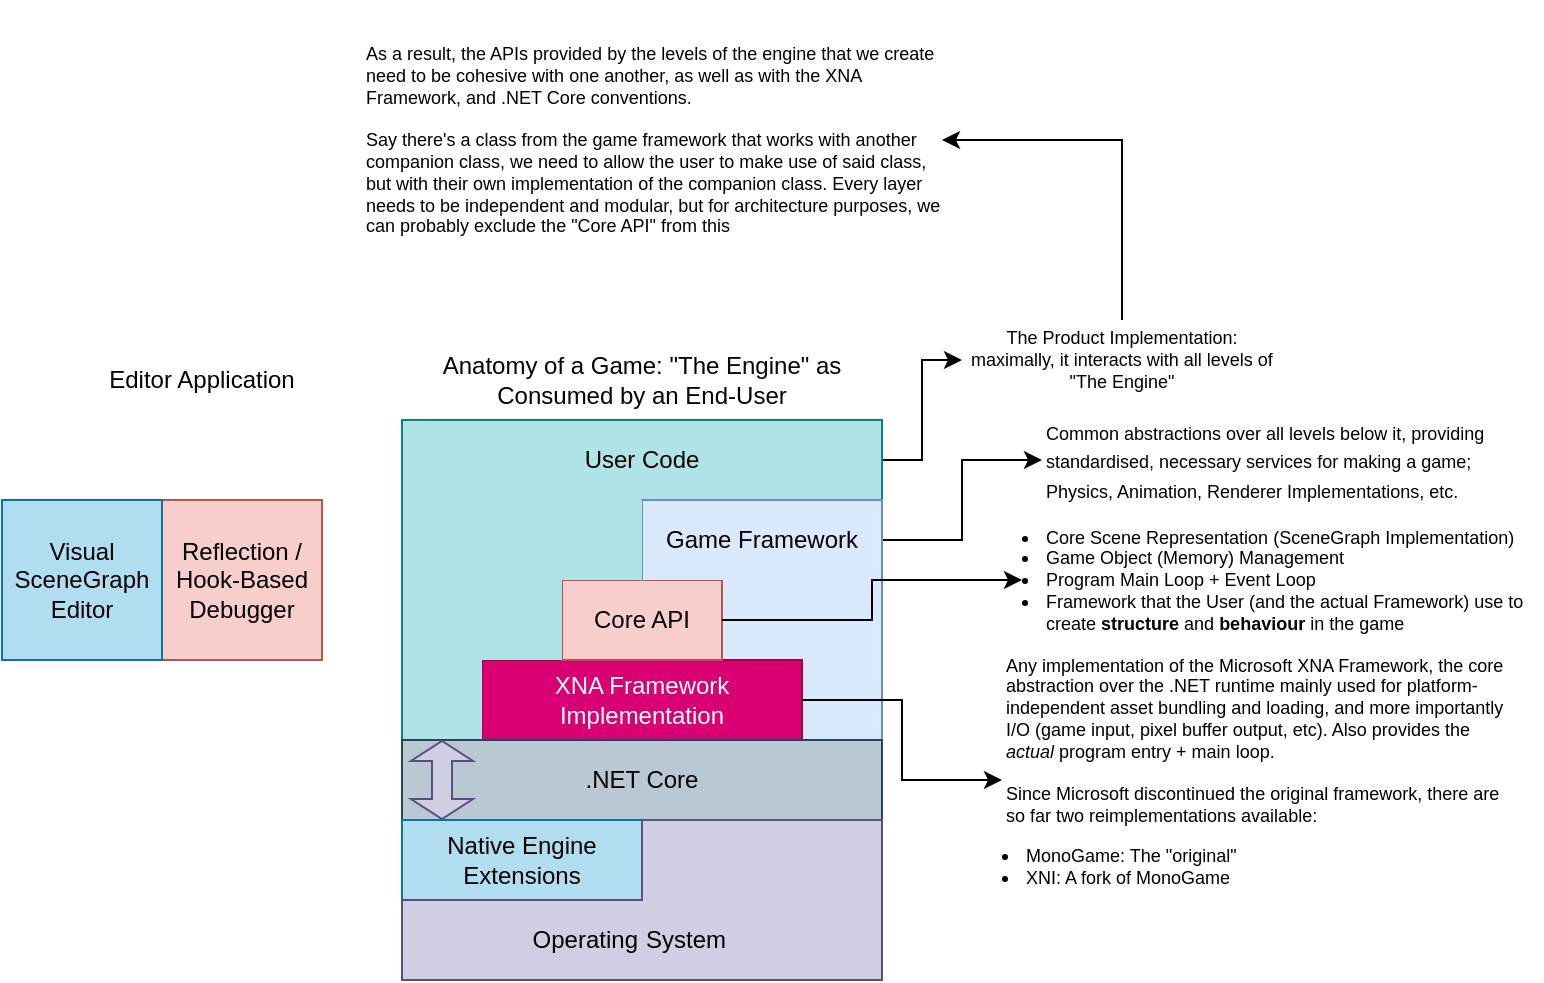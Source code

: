 <mxfile version="25.0.3">
  <diagram name="Page-1" id="nM8cbRk3KZLJgysnEEbO">
    <mxGraphModel dx="789" dy="1595" grid="1" gridSize="10" guides="1" tooltips="1" connect="1" arrows="1" fold="1" page="1" pageScale="1" pageWidth="850" pageHeight="1100" math="0" shadow="0">
      <root>
        <mxCell id="0" />
        <mxCell id="1" parent="0" />
        <mxCell id="u9vShqVt5peOWBlMv1Y0-36" value="" style="shape=partialRectangle;whiteSpace=wrap;html=1;right=1;top=0;bottom=0;fillColor=#dae8fc;routingCenterX=-0.5;left=0;strokeColor=#6c8ebf;" vertex="1" parent="1">
          <mxGeometry x="640" y="320" width="40" height="40" as="geometry" />
        </mxCell>
        <mxCell id="u9vShqVt5peOWBlMv1Y0-15" value="" style="shape=partialRectangle;whiteSpace=wrap;html=1;right=1;top=0;bottom=0;fillColor=#dae8fc;routingCenterX=-0.5;left=0;strokeColor=#6c8ebf;" vertex="1" parent="1">
          <mxGeometry x="600" y="280" width="80" height="40" as="geometry" />
        </mxCell>
        <mxCell id="u9vShqVt5peOWBlMv1Y0-3" value="Editor Application" style="text;html=1;align=center;verticalAlign=middle;whiteSpace=wrap;rounded=0;" vertex="1" parent="1">
          <mxGeometry x="240" y="160" width="200" height="40" as="geometry" />
        </mxCell>
        <mxCell id="u9vShqVt5peOWBlMv1Y0-4" value="XNA Framework Implementation" style="rounded=0;whiteSpace=wrap;html=1;fillColor=#d80073;fontColor=#ffffff;strokeColor=#A50040;" vertex="1" parent="1">
          <mxGeometry x="480" y="320" width="160" height="40" as="geometry" />
        </mxCell>
        <mxCell id="u9vShqVt5peOWBlMv1Y0-5" value="Core API" style="rounded=0;whiteSpace=wrap;html=1;fillColor=#f8cecc;strokeColor=#b85450;" vertex="1" parent="1">
          <mxGeometry x="520" y="280" width="80" height="40" as="geometry" />
        </mxCell>
        <mxCell id="u9vShqVt5peOWBlMv1Y0-43" style="edgeStyle=orthogonalEdgeStyle;rounded=0;orthogonalLoop=1;jettySize=auto;html=1;exitX=1;exitY=0.5;exitDx=0;exitDy=0;entryX=0;entryY=0.5;entryDx=0;entryDy=0;" edge="1" parent="1" source="u9vShqVt5peOWBlMv1Y0-9" target="u9vShqVt5peOWBlMv1Y0-32">
          <mxGeometry relative="1" as="geometry" />
        </mxCell>
        <mxCell id="u9vShqVt5peOWBlMv1Y0-9" value="User Code" style="shape=partialRectangle;whiteSpace=wrap;html=1;top=1;left=1;fillColor=#b0e3e6;bottom=0;strokeColor=#0e8088;" vertex="1" parent="1">
          <mxGeometry x="440" y="200" width="240" height="40" as="geometry" />
        </mxCell>
        <mxCell id="u9vShqVt5peOWBlMv1Y0-12" value="" style="shape=partialRectangle;whiteSpace=wrap;html=1;right=0;top=0;bottom=0;fillColor=#b0e3e6;routingCenterX=-0.5;strokeColor=#0e8088;" vertex="1" parent="1">
          <mxGeometry x="440" y="240" width="80" height="80" as="geometry" />
        </mxCell>
        <mxCell id="u9vShqVt5peOWBlMv1Y0-44" style="edgeStyle=orthogonalEdgeStyle;rounded=0;orthogonalLoop=1;jettySize=auto;html=1;exitX=1;exitY=0.5;exitDx=0;exitDy=0;entryX=0;entryY=0.5;entryDx=0;entryDy=0;" edge="1" parent="1" source="u9vShqVt5peOWBlMv1Y0-14" target="u9vShqVt5peOWBlMv1Y0-34">
          <mxGeometry relative="1" as="geometry" />
        </mxCell>
        <mxCell id="u9vShqVt5peOWBlMv1Y0-14" value="Game Framework" style="shape=partialRectangle;whiteSpace=wrap;html=1;bottom=0;top=1;fillColor=#dae8fc;strokeColor=#6c8ebf;" vertex="1" parent="1">
          <mxGeometry x="560" y="240" width="120" height="40" as="geometry" />
        </mxCell>
        <mxCell id="u9vShqVt5peOWBlMv1Y0-16" value="" style="shape=partialRectangle;whiteSpace=wrap;html=1;right=0;top=0;bottom=0;fillColor=#b0e3e6;routingCenterX=-0.5;left=0;strokeColor=#0e8088;" vertex="1" parent="1">
          <mxGeometry x="520" y="240" width="40" height="40" as="geometry" />
        </mxCell>
        <mxCell id="u9vShqVt5peOWBlMv1Y0-17" value="Anatomy of a Game: &quot;The Engine&quot; as Consumed by an End-User" style="text;html=1;align=center;verticalAlign=middle;whiteSpace=wrap;rounded=0;" vertex="1" parent="1">
          <mxGeometry x="440" y="160" width="240" height="40" as="geometry" />
        </mxCell>
        <mxCell id="u9vShqVt5peOWBlMv1Y0-19" value="" style="shape=partialRectangle;whiteSpace=wrap;html=1;right=0;top=0;bottom=0;fillColor=#b0e3e6;routingCenterX=-0.5;strokeColor=#0e8088;" vertex="1" parent="1">
          <mxGeometry x="440" y="320" width="40" height="40" as="geometry" />
        </mxCell>
        <mxCell id="u9vShqVt5peOWBlMv1Y0-20" value=".NET Core" style="rounded=0;whiteSpace=wrap;html=1;fillColor=#bac8d3;strokeColor=#23445d;" vertex="1" parent="1">
          <mxGeometry x="440" y="360" width="240" height="40" as="geometry" />
        </mxCell>
        <mxCell id="u9vShqVt5peOWBlMv1Y0-21" value="Reflection / Hook-Based Debugger" style="rounded=0;whiteSpace=wrap;html=1;fillColor=#f8cecc;strokeColor=#b85450;" vertex="1" parent="1">
          <mxGeometry x="320" y="240" width="80" height="80" as="geometry" />
        </mxCell>
        <mxCell id="u9vShqVt5peOWBlMv1Y0-22" value="&lt;div&gt;Visual SceneGraph Editor&lt;br&gt;&lt;/div&gt;" style="rounded=0;whiteSpace=wrap;html=1;fillColor=#b1ddf0;strokeColor=#10739e;" vertex="1" parent="1">
          <mxGeometry x="240" y="240" width="80" height="80" as="geometry" />
        </mxCell>
        <mxCell id="u9vShqVt5peOWBlMv1Y0-50" style="edgeStyle=orthogonalEdgeStyle;rounded=0;orthogonalLoop=1;jettySize=auto;html=1;exitX=0.5;exitY=0;exitDx=0;exitDy=0;entryX=1;entryY=0.5;entryDx=0;entryDy=0;" edge="1" parent="1" source="u9vShqVt5peOWBlMv1Y0-32" target="u9vShqVt5peOWBlMv1Y0-49">
          <mxGeometry relative="1" as="geometry" />
        </mxCell>
        <mxCell id="u9vShqVt5peOWBlMv1Y0-32" value="The Product Implementation: maximally, it interacts with all levels of &quot;The Engine&quot;" style="text;html=1;align=center;verticalAlign=middle;whiteSpace=wrap;rounded=0;fontSize=9;" vertex="1" parent="1">
          <mxGeometry x="720" y="150" width="160" height="40" as="geometry" />
        </mxCell>
        <mxCell id="u9vShqVt5peOWBlMv1Y0-33" value="&lt;ul style=&quot;padding-left: 10px;&quot;&gt;&lt;li&gt;&lt;font&gt;Core Scene Representation (SceneGraph Implementation)&lt;br&gt;&lt;/font&gt;&lt;/li&gt;&lt;li&gt;&lt;font&gt;Game Object (Memory) Management&lt;/font&gt;&lt;/li&gt;&lt;li&gt;&lt;font&gt;Program Main Loop + Event Loop&lt;/font&gt;&lt;/li&gt;&lt;li&gt;&lt;font&gt;Framework that the User (and the actual Framework) use to create &lt;b&gt;structure &lt;/b&gt;and &lt;b&gt;behaviour &lt;/b&gt;in the game&lt;br&gt;&lt;/font&gt;&lt;/li&gt;&lt;/ul&gt;" style="text;html=1;align=left;verticalAlign=middle;whiteSpace=wrap;rounded=0;fontSize=9;" vertex="1" parent="1">
          <mxGeometry x="750" y="250" width="260" height="60" as="geometry" />
        </mxCell>
        <mxCell id="u9vShqVt5peOWBlMv1Y0-34" value="&lt;font style=&quot;font-size: 9px;&quot;&gt;Common abstractions over all levels below it, providing standardised, necessary services for making a game; Physics, Animation, Renderer Implementations, etc.&lt;br&gt;&lt;/font&gt;" style="text;html=1;align=left;verticalAlign=middle;whiteSpace=wrap;rounded=0;" vertex="1" parent="1">
          <mxGeometry x="760" y="200" width="240" height="40" as="geometry" />
        </mxCell>
        <mxCell id="u9vShqVt5peOWBlMv1Y0-39" value="Native Engine Extensions" style="rounded=0;whiteSpace=wrap;html=1;fillColor=#b1ddf0;strokeColor=#10739e;" vertex="1" parent="1">
          <mxGeometry x="440" y="400" width="120" height="40" as="geometry" />
        </mxCell>
        <mxCell id="u9vShqVt5peOWBlMv1Y0-40" value="" style="shape=partialRectangle;whiteSpace=wrap;html=1;right=1;top=1;bottom=0;fillColor=#d0cee2;routingCenterX=-0.5;left=1;strokeColor=#56517e;" vertex="1" parent="1">
          <mxGeometry x="560" y="400" width="120" height="40" as="geometry" />
        </mxCell>
        <mxCell id="u9vShqVt5peOWBlMv1Y0-41" value="System" style="shape=partialRectangle;whiteSpace=wrap;html=1;right=1;top=0;bottom=1;fillColor=#d0cee2;routingCenterX=-0.5;left=0;strokeColor=#56517e;align=left;" vertex="1" parent="1">
          <mxGeometry x="560" y="440" width="120" height="40" as="geometry" />
        </mxCell>
        <mxCell id="u9vShqVt5peOWBlMv1Y0-42" value="Operating" style="shape=partialRectangle;whiteSpace=wrap;html=1;right=0;top=1;bottom=1;fillColor=#d0cee2;routingCenterX=-0.5;left=1;strokeColor=#56517e;align=right;" vertex="1" parent="1">
          <mxGeometry x="440" y="440" width="120" height="40" as="geometry" />
        </mxCell>
        <mxCell id="u9vShqVt5peOWBlMv1Y0-45" value="&lt;div&gt;Any implementation of the Microsoft XNA Framework, the core abstraction over the .NET runtime mainly used for platform-independent asset bundling and loading, and more importantly I/O (game input, pixel buffer output, etc). Also provides the &lt;i&gt;actual &lt;/i&gt;program entry + main loop.&lt;br&gt;&lt;/div&gt;&lt;div&gt;&lt;br&gt;&lt;/div&gt;&lt;div&gt;Since Microsoft discontinued the original framework, there are so far two reimplementations available:&lt;/div&gt;&lt;div&gt;&lt;ul style=&quot;padding-left: 10px;&quot;&gt;&lt;li&gt;MonoGame: The &quot;original&quot;&lt;/li&gt;&lt;li&gt;XNI: A fork of MonoGame&lt;br&gt;&lt;/li&gt;&lt;/ul&gt;&lt;/div&gt;" style="text;html=1;align=left;verticalAlign=middle;whiteSpace=wrap;rounded=0;fontSize=9;" vertex="1" parent="1">
          <mxGeometry x="740" y="320" width="260" height="120" as="geometry" />
        </mxCell>
        <mxCell id="u9vShqVt5peOWBlMv1Y0-47" style="edgeStyle=orthogonalEdgeStyle;rounded=0;orthogonalLoop=1;jettySize=auto;html=1;exitX=1;exitY=0.5;exitDx=0;exitDy=0;entryX=0;entryY=0.5;entryDx=0;entryDy=0;" edge="1" parent="1" source="u9vShqVt5peOWBlMv1Y0-4" target="u9vShqVt5peOWBlMv1Y0-45">
          <mxGeometry relative="1" as="geometry" />
        </mxCell>
        <mxCell id="u9vShqVt5peOWBlMv1Y0-28" style="edgeStyle=orthogonalEdgeStyle;rounded=0;orthogonalLoop=1;jettySize=auto;html=1;exitX=1;exitY=0.5;exitDx=0;exitDy=0;entryX=0;entryY=0.5;entryDx=0;entryDy=0;" edge="1" parent="1" source="u9vShqVt5peOWBlMv1Y0-5" target="u9vShqVt5peOWBlMv1Y0-33">
          <mxGeometry relative="1" as="geometry">
            <mxPoint x="720" y="300" as="targetPoint" />
            <mxPoint x="640" y="300" as="sourcePoint" />
          </mxGeometry>
        </mxCell>
        <mxCell id="u9vShqVt5peOWBlMv1Y0-48" value="" style="shape=flexArrow;endArrow=classic;startArrow=classic;html=1;rounded=0;endSize=3;startSize=3;fillColor=#d0cee2;strokeColor=#56517e;" edge="1" parent="1" target="u9vShqVt5peOWBlMv1Y0-19">
          <mxGeometry width="100" height="100" relative="1" as="geometry">
            <mxPoint x="460" y="400" as="sourcePoint" />
            <mxPoint x="560" y="300" as="targetPoint" />
          </mxGeometry>
        </mxCell>
        <mxCell id="u9vShqVt5peOWBlMv1Y0-49" value="&lt;div&gt;As a result, the APIs provided by the levels of the engine that we create need to be cohesive with one another, as well as with the XNA Framework, and .NET Core conventions.&lt;/div&gt;&lt;div&gt;&lt;br&gt;&lt;/div&gt;&lt;div&gt;Say there&#39;s a class from the game framework that works with another companion class, we need to allow the user to make use of said class, but with their own implementation of the companion class. Every layer needs to be independent and modular, but for architecture purposes, we can probably exclude the &quot;Core API&quot; from this&lt;br&gt;&lt;/div&gt;" style="text;html=1;align=left;verticalAlign=middle;whiteSpace=wrap;rounded=0;fontSize=9;" vertex="1" parent="1">
          <mxGeometry x="420" y="-10" width="290" height="140" as="geometry" />
        </mxCell>
      </root>
    </mxGraphModel>
  </diagram>
</mxfile>
